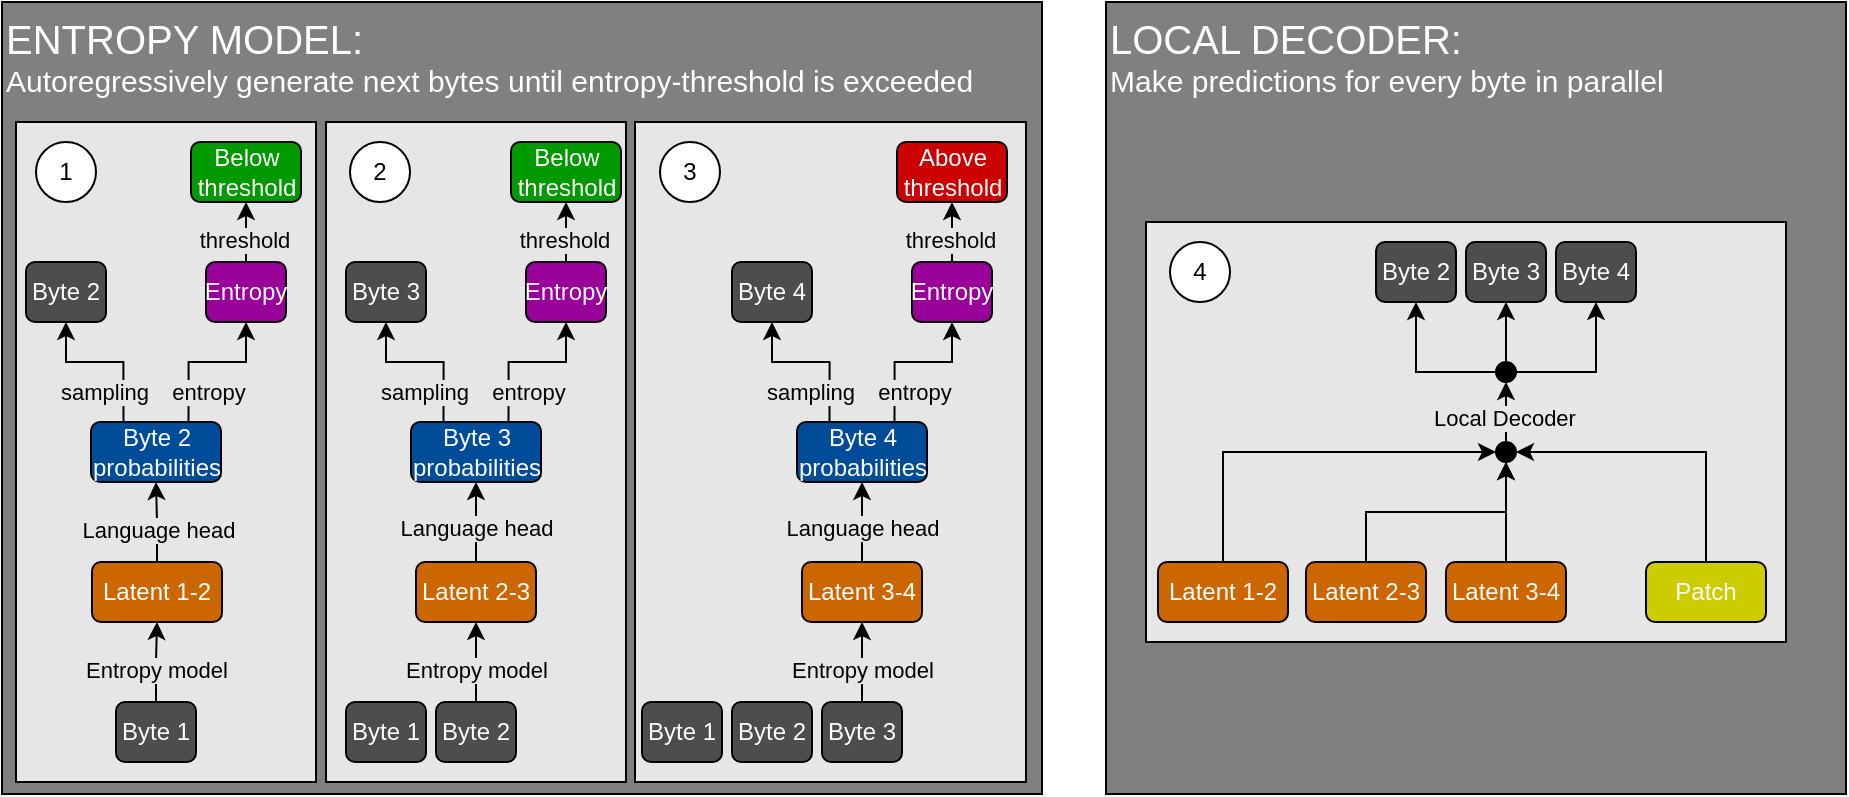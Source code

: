 <mxfile version="25.0.2">
  <diagram name="Seite-1" id="YMFFVacfOPPCg2RFSW8G">
    <mxGraphModel dx="954" dy="674" grid="1" gridSize="10" guides="1" tooltips="1" connect="1" arrows="1" fold="1" page="1" pageScale="1" pageWidth="827" pageHeight="1169" math="0" shadow="0">
      <root>
        <mxCell id="0" />
        <mxCell id="1" parent="0" />
        <mxCell id="ZV2TnSTeOEzRVcJYW8iY-77" value="&lt;font style=&quot;font-size: 20px;&quot; color=&quot;#ffffff&quot;&gt;LOCAL DECODER:&lt;/font&gt;&lt;div&gt;&lt;font color=&quot;#ffffff&quot;&gt;Make predictions for every byte in parallel&lt;/font&gt;&lt;/div&gt;" style="rounded=0;whiteSpace=wrap;html=1;fillColor=#808080;verticalAlign=top;align=left;fontSize=15;" parent="1" vertex="1">
          <mxGeometry x="562" y="20" width="370" height="396" as="geometry" />
        </mxCell>
        <mxCell id="ZV2TnSTeOEzRVcJYW8iY-78" value="" style="rounded=0;whiteSpace=wrap;html=1;fillColor=#E6E6E6;" parent="1" vertex="1">
          <mxGeometry x="582" y="130" width="320" height="210" as="geometry" />
        </mxCell>
        <mxCell id="ZV2TnSTeOEzRVcJYW8iY-76" value="&lt;font style=&quot;font-size: 20px;&quot;&gt;ENTROPY MODEL:&lt;/font&gt;&lt;div&gt;&lt;font style=&quot;font-size: 15px;&quot;&gt;Autoregressively generate next bytes until entropy-threshold is exceeded&lt;/font&gt;&lt;/div&gt;" style="rounded=0;whiteSpace=wrap;html=1;fillColor=#808080;verticalAlign=top;align=left;fontColor=#FFFFFF;" parent="1" vertex="1">
          <mxGeometry x="10" y="20" width="520" height="396" as="geometry" />
        </mxCell>
        <mxCell id="ZV2TnSTeOEzRVcJYW8iY-75" value="" style="rounded=0;whiteSpace=wrap;html=1;fillColor=#E6E6E6;" parent="1" vertex="1">
          <mxGeometry x="326.5" y="80" width="195.5" height="330" as="geometry" />
        </mxCell>
        <mxCell id="ZV2TnSTeOEzRVcJYW8iY-74" value="" style="rounded=0;whiteSpace=wrap;html=1;fillColor=#E6E6E6;" parent="1" vertex="1">
          <mxGeometry x="172" y="80" width="150" height="330" as="geometry" />
        </mxCell>
        <mxCell id="ZV2TnSTeOEzRVcJYW8iY-73" value="" style="rounded=0;whiteSpace=wrap;html=1;fillColor=#E6E6E6;" parent="1" vertex="1">
          <mxGeometry x="17" y="80" width="150" height="330" as="geometry" />
        </mxCell>
        <mxCell id="ZV2TnSTeOEzRVcJYW8iY-4" style="edgeStyle=orthogonalEdgeStyle;rounded=0;orthogonalLoop=1;jettySize=auto;html=1;exitX=0.5;exitY=0;exitDx=0;exitDy=0;" parent="1" source="ZV2TnSTeOEzRVcJYW8iY-2" target="ZV2TnSTeOEzRVcJYW8iY-3" edge="1">
          <mxGeometry relative="1" as="geometry" />
        </mxCell>
        <mxCell id="ZV2TnSTeOEzRVcJYW8iY-5" value="Entropy model" style="edgeLabel;html=1;align=center;verticalAlign=middle;resizable=0;points=[];labelBackgroundColor=#e6e6e6;" parent="ZV2TnSTeOEzRVcJYW8iY-4" vertex="1" connectable="0">
          <mxGeometry x="-0.192" relative="1" as="geometry">
            <mxPoint as="offset" />
          </mxGeometry>
        </mxCell>
        <mxCell id="ZV2TnSTeOEzRVcJYW8iY-2" value="Byte 1" style="rounded=1;whiteSpace=wrap;html=1;fontColor=#FFFFFF;fillColor=#4D4D4D;" parent="1" vertex="1">
          <mxGeometry x="67" y="370" width="40" height="30" as="geometry" />
        </mxCell>
        <mxCell id="ZV2TnSTeOEzRVcJYW8iY-7" style="edgeStyle=orthogonalEdgeStyle;rounded=0;orthogonalLoop=1;jettySize=auto;html=1;exitX=0.5;exitY=0;exitDx=0;exitDy=0;entryX=0.5;entryY=1;entryDx=0;entryDy=0;" parent="1" source="ZV2TnSTeOEzRVcJYW8iY-3" target="ZV2TnSTeOEzRVcJYW8iY-6" edge="1">
          <mxGeometry relative="1" as="geometry" />
        </mxCell>
        <mxCell id="ZV2TnSTeOEzRVcJYW8iY-8" value="Language head" style="edgeLabel;html=1;align=center;verticalAlign=middle;resizable=0;points=[];labelBackgroundColor=#e6e6e6;" parent="ZV2TnSTeOEzRVcJYW8iY-7" vertex="1" connectable="0">
          <mxGeometry x="-0.26" y="-1" relative="1" as="geometry">
            <mxPoint x="-1" y="-1" as="offset" />
          </mxGeometry>
        </mxCell>
        <mxCell id="ZV2TnSTeOEzRVcJYW8iY-3" value="Latent 1-2" style="rounded=1;whiteSpace=wrap;html=1;fontColor=#FFFFFF;fillColor=#CC6600;" parent="1" vertex="1">
          <mxGeometry x="55" y="300" width="65" height="30" as="geometry" />
        </mxCell>
        <mxCell id="ZV2TnSTeOEzRVcJYW8iY-12" style="edgeStyle=orthogonalEdgeStyle;rounded=0;orthogonalLoop=1;jettySize=auto;html=1;exitX=0.25;exitY=0;exitDx=0;exitDy=0;entryX=0.5;entryY=1;entryDx=0;entryDy=0;" parent="1" source="ZV2TnSTeOEzRVcJYW8iY-6" target="ZV2TnSTeOEzRVcJYW8iY-10" edge="1">
          <mxGeometry relative="1" as="geometry">
            <Array as="points">
              <mxPoint x="71" y="200" />
              <mxPoint x="42" y="200" />
            </Array>
          </mxGeometry>
        </mxCell>
        <mxCell id="ZV2TnSTeOEzRVcJYW8iY-13" value="sampling" style="edgeLabel;html=1;align=center;verticalAlign=middle;resizable=0;points=[];labelBackgroundColor=#e6e6e6;" parent="ZV2TnSTeOEzRVcJYW8iY-12" vertex="1" connectable="0">
          <mxGeometry x="-0.656" y="1" relative="1" as="geometry">
            <mxPoint x="-9" y="-2" as="offset" />
          </mxGeometry>
        </mxCell>
        <mxCell id="ZV2TnSTeOEzRVcJYW8iY-14" style="edgeStyle=orthogonalEdgeStyle;rounded=0;orthogonalLoop=1;jettySize=auto;html=1;exitX=0.75;exitY=0;exitDx=0;exitDy=0;" parent="1" source="ZV2TnSTeOEzRVcJYW8iY-6" target="ZV2TnSTeOEzRVcJYW8iY-11" edge="1">
          <mxGeometry relative="1" as="geometry">
            <Array as="points">
              <mxPoint x="103" y="200" />
              <mxPoint x="132" y="200" />
            </Array>
          </mxGeometry>
        </mxCell>
        <mxCell id="ZV2TnSTeOEzRVcJYW8iY-15" value="entropy" style="edgeLabel;html=1;align=center;verticalAlign=middle;resizable=0;points=[];labelBackgroundColor=#e6e6e6;" parent="ZV2TnSTeOEzRVcJYW8iY-14" vertex="1" connectable="0">
          <mxGeometry x="-0.383" relative="1" as="geometry">
            <mxPoint x="9" y="9" as="offset" />
          </mxGeometry>
        </mxCell>
        <mxCell id="ZV2TnSTeOEzRVcJYW8iY-6" value="Byte 2 probabilities" style="rounded=1;whiteSpace=wrap;html=1;fontColor=#FFFFFF;fillColor=#004C99;" parent="1" vertex="1">
          <mxGeometry x="54.5" y="230" width="65" height="30" as="geometry" />
        </mxCell>
        <mxCell id="ZV2TnSTeOEzRVcJYW8iY-10" value="Byte 2" style="rounded=1;whiteSpace=wrap;html=1;fontColor=#FFFFFF;fillColor=#4D4D4D;" parent="1" vertex="1">
          <mxGeometry x="22" y="150" width="40" height="30" as="geometry" />
        </mxCell>
        <mxCell id="ZV2TnSTeOEzRVcJYW8iY-17" style="edgeStyle=orthogonalEdgeStyle;rounded=0;orthogonalLoop=1;jettySize=auto;html=1;exitX=0.5;exitY=0;exitDx=0;exitDy=0;entryX=0.5;entryY=1;entryDx=0;entryDy=0;" parent="1" source="ZV2TnSTeOEzRVcJYW8iY-11" target="ZV2TnSTeOEzRVcJYW8iY-16" edge="1">
          <mxGeometry relative="1" as="geometry" />
        </mxCell>
        <mxCell id="ZV2TnSTeOEzRVcJYW8iY-18" value="threshold" style="edgeLabel;html=1;align=center;verticalAlign=middle;resizable=0;points=[];labelBackgroundColor=#e6e6e6;" parent="ZV2TnSTeOEzRVcJYW8iY-17" vertex="1" connectable="0">
          <mxGeometry x="-0.067" y="1" relative="1" as="geometry">
            <mxPoint y="3" as="offset" />
          </mxGeometry>
        </mxCell>
        <mxCell id="ZV2TnSTeOEzRVcJYW8iY-11" value="Entropy" style="rounded=1;whiteSpace=wrap;html=1;fontColor=#FFFFFF;fillColor=#990099;" parent="1" vertex="1">
          <mxGeometry x="112" y="150" width="40" height="30" as="geometry" />
        </mxCell>
        <mxCell id="ZV2TnSTeOEzRVcJYW8iY-16" value="Below threshold" style="rounded=1;whiteSpace=wrap;html=1;fontColor=#FFFFFF;fillColor=#009900;" parent="1" vertex="1">
          <mxGeometry x="104.5" y="90" width="55" height="30" as="geometry" />
        </mxCell>
        <mxCell id="ZV2TnSTeOEzRVcJYW8iY-19" style="edgeStyle=orthogonalEdgeStyle;rounded=0;orthogonalLoop=1;jettySize=auto;html=1;exitX=0.5;exitY=0;exitDx=0;exitDy=0;" parent="1" source="ZV2TnSTeOEzRVcJYW8iY-21" target="ZV2TnSTeOEzRVcJYW8iY-24" edge="1">
          <mxGeometry relative="1" as="geometry" />
        </mxCell>
        <mxCell id="ZV2TnSTeOEzRVcJYW8iY-20" value="Entropy model" style="edgeLabel;html=1;align=center;verticalAlign=middle;resizable=0;points=[];labelBackgroundColor=#e6e6e6;" parent="ZV2TnSTeOEzRVcJYW8iY-19" vertex="1" connectable="0">
          <mxGeometry x="-0.192" relative="1" as="geometry">
            <mxPoint as="offset" />
          </mxGeometry>
        </mxCell>
        <mxCell id="ZV2TnSTeOEzRVcJYW8iY-21" value="Byte 2" style="rounded=1;whiteSpace=wrap;html=1;fontColor=#FFFFFF;fillColor=#4D4D4D;" parent="1" vertex="1">
          <mxGeometry x="227" y="370" width="40" height="30" as="geometry" />
        </mxCell>
        <mxCell id="ZV2TnSTeOEzRVcJYW8iY-22" style="edgeStyle=orthogonalEdgeStyle;rounded=0;orthogonalLoop=1;jettySize=auto;html=1;exitX=0.5;exitY=0;exitDx=0;exitDy=0;entryX=0.5;entryY=1;entryDx=0;entryDy=0;" parent="1" source="ZV2TnSTeOEzRVcJYW8iY-24" target="ZV2TnSTeOEzRVcJYW8iY-29" edge="1">
          <mxGeometry relative="1" as="geometry" />
        </mxCell>
        <mxCell id="ZV2TnSTeOEzRVcJYW8iY-23" value="Language head" style="edgeLabel;html=1;align=center;verticalAlign=middle;resizable=0;points=[];labelBackgroundColor=#e6e6e6;" parent="ZV2TnSTeOEzRVcJYW8iY-22" vertex="1" connectable="0">
          <mxGeometry x="-0.26" y="-1" relative="1" as="geometry">
            <mxPoint x="-1" y="-2" as="offset" />
          </mxGeometry>
        </mxCell>
        <mxCell id="ZV2TnSTeOEzRVcJYW8iY-24" value="Latent 2-3" style="rounded=1;whiteSpace=wrap;html=1;fontColor=#FFFFFF;fillColor=#CC6600;" parent="1" vertex="1">
          <mxGeometry x="217" y="300" width="60" height="30" as="geometry" />
        </mxCell>
        <mxCell id="ZV2TnSTeOEzRVcJYW8iY-25" style="edgeStyle=orthogonalEdgeStyle;rounded=0;orthogonalLoop=1;jettySize=auto;html=1;exitX=0.25;exitY=0;exitDx=0;exitDy=0;entryX=0.5;entryY=1;entryDx=0;entryDy=0;" parent="1" source="ZV2TnSTeOEzRVcJYW8iY-29" target="ZV2TnSTeOEzRVcJYW8iY-30" edge="1">
          <mxGeometry relative="1" as="geometry">
            <Array as="points">
              <mxPoint x="231" y="200" />
              <mxPoint x="202" y="200" />
            </Array>
          </mxGeometry>
        </mxCell>
        <mxCell id="ZV2TnSTeOEzRVcJYW8iY-26" value="sampling" style="edgeLabel;html=1;align=center;verticalAlign=middle;resizable=0;points=[];labelBackgroundColor=#e6e6e6;" parent="ZV2TnSTeOEzRVcJYW8iY-25" vertex="1" connectable="0">
          <mxGeometry x="-0.656" y="1" relative="1" as="geometry">
            <mxPoint x="-9" y="-2" as="offset" />
          </mxGeometry>
        </mxCell>
        <mxCell id="ZV2TnSTeOEzRVcJYW8iY-27" style="edgeStyle=orthogonalEdgeStyle;rounded=0;orthogonalLoop=1;jettySize=auto;html=1;exitX=0.75;exitY=0;exitDx=0;exitDy=0;" parent="1" source="ZV2TnSTeOEzRVcJYW8iY-29" target="ZV2TnSTeOEzRVcJYW8iY-33" edge="1">
          <mxGeometry relative="1" as="geometry">
            <Array as="points">
              <mxPoint x="263" y="200" />
              <mxPoint x="292" y="200" />
            </Array>
          </mxGeometry>
        </mxCell>
        <mxCell id="ZV2TnSTeOEzRVcJYW8iY-28" value="entropy" style="edgeLabel;html=1;align=center;verticalAlign=middle;resizable=0;points=[];labelBackgroundColor=#e6e6e6;" parent="ZV2TnSTeOEzRVcJYW8iY-27" vertex="1" connectable="0">
          <mxGeometry x="-0.383" relative="1" as="geometry">
            <mxPoint x="9" y="9" as="offset" />
          </mxGeometry>
        </mxCell>
        <mxCell id="ZV2TnSTeOEzRVcJYW8iY-29" value="Byte 3 probabilities" style="rounded=1;whiteSpace=wrap;html=1;fontColor=#FFFFFF;fillColor=#004C99;" parent="1" vertex="1">
          <mxGeometry x="214.5" y="230" width="65" height="30" as="geometry" />
        </mxCell>
        <mxCell id="ZV2TnSTeOEzRVcJYW8iY-30" value="Byte 3" style="rounded=1;whiteSpace=wrap;html=1;fontColor=#FFFFFF;fillColor=#4D4D4D;" parent="1" vertex="1">
          <mxGeometry x="182" y="150" width="40" height="30" as="geometry" />
        </mxCell>
        <mxCell id="ZV2TnSTeOEzRVcJYW8iY-31" style="edgeStyle=orthogonalEdgeStyle;rounded=0;orthogonalLoop=1;jettySize=auto;html=1;exitX=0.5;exitY=0;exitDx=0;exitDy=0;entryX=0.5;entryY=1;entryDx=0;entryDy=0;" parent="1" source="ZV2TnSTeOEzRVcJYW8iY-33" target="ZV2TnSTeOEzRVcJYW8iY-34" edge="1">
          <mxGeometry relative="1" as="geometry" />
        </mxCell>
        <mxCell id="ZV2TnSTeOEzRVcJYW8iY-32" value="threshold" style="edgeLabel;html=1;align=center;verticalAlign=middle;resizable=0;points=[];labelBackgroundColor=#e6e6e6;" parent="ZV2TnSTeOEzRVcJYW8iY-31" vertex="1" connectable="0">
          <mxGeometry x="-0.067" y="1" relative="1" as="geometry">
            <mxPoint y="3" as="offset" />
          </mxGeometry>
        </mxCell>
        <mxCell id="ZV2TnSTeOEzRVcJYW8iY-33" value="Entropy" style="rounded=1;whiteSpace=wrap;html=1;fontColor=#FFFFFF;fillColor=#990099;" parent="1" vertex="1">
          <mxGeometry x="272" y="150" width="40" height="30" as="geometry" />
        </mxCell>
        <mxCell id="ZV2TnSTeOEzRVcJYW8iY-34" value="Below threshold" style="rounded=1;whiteSpace=wrap;html=1;fontColor=#FFFFFF;fillColor=#009900;" parent="1" vertex="1">
          <mxGeometry x="264.5" y="90" width="55" height="30" as="geometry" />
        </mxCell>
        <mxCell id="ZV2TnSTeOEzRVcJYW8iY-35" style="edgeStyle=orthogonalEdgeStyle;rounded=0;orthogonalLoop=1;jettySize=auto;html=1;exitX=0.5;exitY=0;exitDx=0;exitDy=0;" parent="1" source="ZV2TnSTeOEzRVcJYW8iY-37" target="ZV2TnSTeOEzRVcJYW8iY-40" edge="1">
          <mxGeometry relative="1" as="geometry" />
        </mxCell>
        <mxCell id="ZV2TnSTeOEzRVcJYW8iY-36" value="Entropy model" style="edgeLabel;html=1;align=center;verticalAlign=middle;resizable=0;points=[];labelBackgroundColor=#e6e6e6;" parent="ZV2TnSTeOEzRVcJYW8iY-35" vertex="1" connectable="0">
          <mxGeometry x="-0.192" relative="1" as="geometry">
            <mxPoint as="offset" />
          </mxGeometry>
        </mxCell>
        <mxCell id="ZV2TnSTeOEzRVcJYW8iY-37" value="Byte 3" style="rounded=1;whiteSpace=wrap;html=1;fontColor=#FFFFFF;fillColor=#4D4D4D;" parent="1" vertex="1">
          <mxGeometry x="420" y="370" width="40" height="30" as="geometry" />
        </mxCell>
        <mxCell id="ZV2TnSTeOEzRVcJYW8iY-38" style="edgeStyle=orthogonalEdgeStyle;rounded=0;orthogonalLoop=1;jettySize=auto;html=1;exitX=0.5;exitY=0;exitDx=0;exitDy=0;entryX=0.5;entryY=1;entryDx=0;entryDy=0;" parent="1" source="ZV2TnSTeOEzRVcJYW8iY-40" target="ZV2TnSTeOEzRVcJYW8iY-45" edge="1">
          <mxGeometry relative="1" as="geometry" />
        </mxCell>
        <mxCell id="ZV2TnSTeOEzRVcJYW8iY-39" value="Language head" style="edgeLabel;html=1;align=center;verticalAlign=middle;resizable=0;points=[];labelBackgroundColor=#e6e6e6;" parent="ZV2TnSTeOEzRVcJYW8iY-38" vertex="1" connectable="0">
          <mxGeometry x="-0.26" y="-1" relative="1" as="geometry">
            <mxPoint x="-1" y="-2" as="offset" />
          </mxGeometry>
        </mxCell>
        <mxCell id="ZV2TnSTeOEzRVcJYW8iY-40" value="Latent 3-4" style="rounded=1;whiteSpace=wrap;html=1;fontColor=#FFFFFF;fillColor=#CC6600;" parent="1" vertex="1">
          <mxGeometry x="410" y="300" width="60" height="30" as="geometry" />
        </mxCell>
        <mxCell id="ZV2TnSTeOEzRVcJYW8iY-41" style="edgeStyle=orthogonalEdgeStyle;rounded=0;orthogonalLoop=1;jettySize=auto;html=1;exitX=0.25;exitY=0;exitDx=0;exitDy=0;entryX=0.5;entryY=1;entryDx=0;entryDy=0;" parent="1" source="ZV2TnSTeOEzRVcJYW8iY-45" target="ZV2TnSTeOEzRVcJYW8iY-46" edge="1">
          <mxGeometry relative="1" as="geometry">
            <Array as="points">
              <mxPoint x="424" y="200" />
              <mxPoint x="395" y="200" />
            </Array>
          </mxGeometry>
        </mxCell>
        <mxCell id="ZV2TnSTeOEzRVcJYW8iY-42" value="sampling" style="edgeLabel;html=1;align=center;verticalAlign=middle;resizable=0;points=[];labelBackgroundColor=#e6e6e6;" parent="ZV2TnSTeOEzRVcJYW8iY-41" vertex="1" connectable="0">
          <mxGeometry x="-0.656" y="1" relative="1" as="geometry">
            <mxPoint x="-9" y="-2" as="offset" />
          </mxGeometry>
        </mxCell>
        <mxCell id="ZV2TnSTeOEzRVcJYW8iY-43" style="edgeStyle=orthogonalEdgeStyle;rounded=0;orthogonalLoop=1;jettySize=auto;html=1;exitX=0.75;exitY=0;exitDx=0;exitDy=0;" parent="1" source="ZV2TnSTeOEzRVcJYW8iY-45" target="ZV2TnSTeOEzRVcJYW8iY-49" edge="1">
          <mxGeometry relative="1" as="geometry">
            <Array as="points">
              <mxPoint x="456" y="200" />
              <mxPoint x="485" y="200" />
            </Array>
          </mxGeometry>
        </mxCell>
        <mxCell id="ZV2TnSTeOEzRVcJYW8iY-44" value="entropy" style="edgeLabel;html=1;align=center;verticalAlign=middle;resizable=0;points=[];labelBackgroundColor=#e6e6e6;" parent="ZV2TnSTeOEzRVcJYW8iY-43" vertex="1" connectable="0">
          <mxGeometry x="-0.383" relative="1" as="geometry">
            <mxPoint x="9" y="9" as="offset" />
          </mxGeometry>
        </mxCell>
        <mxCell id="ZV2TnSTeOEzRVcJYW8iY-45" value="Byte 4 probabilities" style="rounded=1;whiteSpace=wrap;html=1;fontColor=#FFFFFF;fillColor=#004C99;" parent="1" vertex="1">
          <mxGeometry x="407.5" y="230" width="65" height="30" as="geometry" />
        </mxCell>
        <mxCell id="ZV2TnSTeOEzRVcJYW8iY-46" value="Byte 4" style="rounded=1;whiteSpace=wrap;html=1;fontColor=#FFFFFF;fillColor=#4D4D4D;" parent="1" vertex="1">
          <mxGeometry x="375" y="150" width="40" height="30" as="geometry" />
        </mxCell>
        <mxCell id="ZV2TnSTeOEzRVcJYW8iY-47" style="edgeStyle=orthogonalEdgeStyle;rounded=0;orthogonalLoop=1;jettySize=auto;html=1;exitX=0.5;exitY=0;exitDx=0;exitDy=0;entryX=0.5;entryY=1;entryDx=0;entryDy=0;" parent="1" source="ZV2TnSTeOEzRVcJYW8iY-49" target="ZV2TnSTeOEzRVcJYW8iY-50" edge="1">
          <mxGeometry relative="1" as="geometry" />
        </mxCell>
        <mxCell id="ZV2TnSTeOEzRVcJYW8iY-48" value="threshold" style="edgeLabel;html=1;align=center;verticalAlign=middle;resizable=0;points=[];labelBackgroundColor=#e6e6e6;" parent="ZV2TnSTeOEzRVcJYW8iY-47" vertex="1" connectable="0">
          <mxGeometry x="-0.067" y="1" relative="1" as="geometry">
            <mxPoint y="3" as="offset" />
          </mxGeometry>
        </mxCell>
        <mxCell id="ZV2TnSTeOEzRVcJYW8iY-49" value="Entropy" style="rounded=1;whiteSpace=wrap;html=1;fontColor=#FFFFFF;fillColor=#990099;" parent="1" vertex="1">
          <mxGeometry x="465" y="150" width="40" height="30" as="geometry" />
        </mxCell>
        <mxCell id="ZV2TnSTeOEzRVcJYW8iY-50" value="Above threshold" style="rounded=1;whiteSpace=wrap;html=1;fontColor=#FFFFFF;fillColor=#CC0000;" parent="1" vertex="1">
          <mxGeometry x="457.5" y="90" width="55" height="30" as="geometry" />
        </mxCell>
        <mxCell id="ZV2TnSTeOEzRVcJYW8iY-51" value="Byte 1" style="rounded=1;whiteSpace=wrap;html=1;fontColor=#FFFFFF;fillColor=#4D4D4D;" parent="1" vertex="1">
          <mxGeometry x="182" y="370" width="40" height="30" as="geometry" />
        </mxCell>
        <mxCell id="ZV2TnSTeOEzRVcJYW8iY-52" value="Byte 2" style="rounded=1;whiteSpace=wrap;html=1;fontColor=#FFFFFF;fillColor=#4D4D4D;" parent="1" vertex="1">
          <mxGeometry x="375" y="370" width="40" height="30" as="geometry" />
        </mxCell>
        <mxCell id="ZV2TnSTeOEzRVcJYW8iY-53" value="Byte 1" style="rounded=1;whiteSpace=wrap;html=1;fontColor=#FFFFFF;fillColor=#4D4D4D;" parent="1" vertex="1">
          <mxGeometry x="330" y="370" width="40" height="30" as="geometry" />
        </mxCell>
        <mxCell id="ZV2TnSTeOEzRVcJYW8iY-60" style="edgeStyle=orthogonalEdgeStyle;rounded=0;orthogonalLoop=1;jettySize=auto;html=1;exitX=0.5;exitY=0;exitDx=0;exitDy=0;entryX=0;entryY=0.5;entryDx=0;entryDy=0;" parent="1" source="ZV2TnSTeOEzRVcJYW8iY-54" target="ZV2TnSTeOEzRVcJYW8iY-58" edge="1">
          <mxGeometry relative="1" as="geometry" />
        </mxCell>
        <mxCell id="ZV2TnSTeOEzRVcJYW8iY-54" value="Latent 1-2" style="rounded=1;whiteSpace=wrap;html=1;fontColor=#FFFFFF;fillColor=#CC6600;" parent="1" vertex="1">
          <mxGeometry x="588" y="300" width="65" height="30" as="geometry" />
        </mxCell>
        <mxCell id="ZV2TnSTeOEzRVcJYW8iY-62" style="edgeStyle=orthogonalEdgeStyle;rounded=0;orthogonalLoop=1;jettySize=auto;html=1;exitX=0.5;exitY=0;exitDx=0;exitDy=0;entryX=0.5;entryY=1;entryDx=0;entryDy=0;" parent="1" source="ZV2TnSTeOEzRVcJYW8iY-55" target="ZV2TnSTeOEzRVcJYW8iY-58" edge="1">
          <mxGeometry relative="1" as="geometry" />
        </mxCell>
        <mxCell id="ZV2TnSTeOEzRVcJYW8iY-55" value="Latent 2-3" style="rounded=1;whiteSpace=wrap;html=1;fontColor=#FFFFFF;fillColor=#CC6600;" parent="1" vertex="1">
          <mxGeometry x="662" y="300" width="60" height="30" as="geometry" />
        </mxCell>
        <mxCell id="ZV2TnSTeOEzRVcJYW8iY-63" style="edgeStyle=orthogonalEdgeStyle;rounded=0;orthogonalLoop=1;jettySize=auto;html=1;exitX=0.5;exitY=0;exitDx=0;exitDy=0;entryX=0.5;entryY=1;entryDx=0;entryDy=0;" parent="1" source="ZV2TnSTeOEzRVcJYW8iY-56" target="ZV2TnSTeOEzRVcJYW8iY-58" edge="1">
          <mxGeometry relative="1" as="geometry" />
        </mxCell>
        <mxCell id="ZV2TnSTeOEzRVcJYW8iY-56" value="Latent 3-4" style="rounded=1;whiteSpace=wrap;html=1;fontColor=#FFFFFF;fillColor=#CC6600;" parent="1" vertex="1">
          <mxGeometry x="732" y="300" width="60" height="30" as="geometry" />
        </mxCell>
        <mxCell id="ZV2TnSTeOEzRVcJYW8iY-64" style="edgeStyle=orthogonalEdgeStyle;rounded=0;orthogonalLoop=1;jettySize=auto;html=1;exitX=0.5;exitY=0;exitDx=0;exitDy=0;entryX=1;entryY=0.5;entryDx=0;entryDy=0;" parent="1" source="ZV2TnSTeOEzRVcJYW8iY-57" target="ZV2TnSTeOEzRVcJYW8iY-58" edge="1">
          <mxGeometry relative="1" as="geometry" />
        </mxCell>
        <mxCell id="ZV2TnSTeOEzRVcJYW8iY-57" value="Patch" style="rounded=1;whiteSpace=wrap;html=1;fontColor=#FFFFFF;fillColor=#CCCC00;" parent="1" vertex="1">
          <mxGeometry x="832" y="300" width="60" height="30" as="geometry" />
        </mxCell>
        <mxCell id="ZV2TnSTeOEzRVcJYW8iY-65" style="edgeStyle=orthogonalEdgeStyle;rounded=0;orthogonalLoop=1;jettySize=auto;html=1;exitX=0.5;exitY=0;exitDx=0;exitDy=0;entryX=0.5;entryY=1;entryDx=0;entryDy=0;" parent="1" source="ZV2TnSTeOEzRVcJYW8iY-58" target="ZV2TnSTeOEzRVcJYW8iY-59" edge="1">
          <mxGeometry relative="1" as="geometry" />
        </mxCell>
        <mxCell id="ZV2TnSTeOEzRVcJYW8iY-66" value="Local Decoder" style="edgeLabel;html=1;align=center;verticalAlign=middle;resizable=0;points=[];labelBackgroundColor=#e6e6e6;" parent="ZV2TnSTeOEzRVcJYW8iY-65" vertex="1" connectable="0">
          <mxGeometry x="-0.216" y="1" relative="1" as="geometry">
            <mxPoint as="offset" />
          </mxGeometry>
        </mxCell>
        <mxCell id="ZV2TnSTeOEzRVcJYW8iY-58" value="" style="ellipse;whiteSpace=wrap;html=1;aspect=fixed;fillColor=#000000;" parent="1" vertex="1">
          <mxGeometry x="757" y="240" width="10" height="10" as="geometry" />
        </mxCell>
        <mxCell id="ZV2TnSTeOEzRVcJYW8iY-70" style="edgeStyle=orthogonalEdgeStyle;rounded=0;orthogonalLoop=1;jettySize=auto;html=1;exitX=0;exitY=0.5;exitDx=0;exitDy=0;entryX=0.5;entryY=1;entryDx=0;entryDy=0;" parent="1" source="ZV2TnSTeOEzRVcJYW8iY-59" target="ZV2TnSTeOEzRVcJYW8iY-69" edge="1">
          <mxGeometry relative="1" as="geometry" />
        </mxCell>
        <mxCell id="ZV2TnSTeOEzRVcJYW8iY-71" style="edgeStyle=orthogonalEdgeStyle;rounded=0;orthogonalLoop=1;jettySize=auto;html=1;exitX=0.5;exitY=0;exitDx=0;exitDy=0;entryX=0.5;entryY=1;entryDx=0;entryDy=0;" parent="1" source="ZV2TnSTeOEzRVcJYW8iY-59" target="ZV2TnSTeOEzRVcJYW8iY-68" edge="1">
          <mxGeometry relative="1" as="geometry" />
        </mxCell>
        <mxCell id="ZV2TnSTeOEzRVcJYW8iY-72" style="edgeStyle=orthogonalEdgeStyle;rounded=0;orthogonalLoop=1;jettySize=auto;html=1;exitX=1;exitY=0.5;exitDx=0;exitDy=0;entryX=0.5;entryY=1;entryDx=0;entryDy=0;" parent="1" source="ZV2TnSTeOEzRVcJYW8iY-59" target="ZV2TnSTeOEzRVcJYW8iY-67" edge="1">
          <mxGeometry relative="1" as="geometry" />
        </mxCell>
        <mxCell id="ZV2TnSTeOEzRVcJYW8iY-59" value="" style="ellipse;whiteSpace=wrap;html=1;aspect=fixed;fillColor=#000000;" parent="1" vertex="1">
          <mxGeometry x="757" y="200" width="10" height="10" as="geometry" />
        </mxCell>
        <mxCell id="ZV2TnSTeOEzRVcJYW8iY-67" value="Byte 4" style="rounded=1;whiteSpace=wrap;html=1;fontColor=#FFFFFF;fillColor=#4D4D4D;" parent="1" vertex="1">
          <mxGeometry x="787" y="140" width="40" height="30" as="geometry" />
        </mxCell>
        <mxCell id="ZV2TnSTeOEzRVcJYW8iY-68" value="Byte 3" style="rounded=1;whiteSpace=wrap;html=1;fontColor=#FFFFFF;fillColor=#4D4D4D;" parent="1" vertex="1">
          <mxGeometry x="742" y="140" width="40" height="30" as="geometry" />
        </mxCell>
        <mxCell id="ZV2TnSTeOEzRVcJYW8iY-69" value="Byte 2" style="rounded=1;whiteSpace=wrap;html=1;fontColor=#FFFFFF;fillColor=#4D4D4D;" parent="1" vertex="1">
          <mxGeometry x="697" y="140" width="40" height="30" as="geometry" />
        </mxCell>
        <mxCell id="ZV2TnSTeOEzRVcJYW8iY-79" value="1" style="ellipse;whiteSpace=wrap;html=1;aspect=fixed;" parent="1" vertex="1">
          <mxGeometry x="27" y="90" width="30" height="30" as="geometry" />
        </mxCell>
        <mxCell id="ZV2TnSTeOEzRVcJYW8iY-80" value="2" style="ellipse;whiteSpace=wrap;html=1;aspect=fixed;" parent="1" vertex="1">
          <mxGeometry x="184" y="90" width="30" height="30" as="geometry" />
        </mxCell>
        <mxCell id="ZV2TnSTeOEzRVcJYW8iY-81" value="3" style="ellipse;whiteSpace=wrap;html=1;aspect=fixed;" parent="1" vertex="1">
          <mxGeometry x="339" y="90" width="30" height="30" as="geometry" />
        </mxCell>
        <mxCell id="Ge5JyeYxEKj7FUoEDOKL-1" value="4" style="ellipse;whiteSpace=wrap;html=1;aspect=fixed;" vertex="1" parent="1">
          <mxGeometry x="594" y="140" width="30" height="30" as="geometry" />
        </mxCell>
      </root>
    </mxGraphModel>
  </diagram>
</mxfile>
